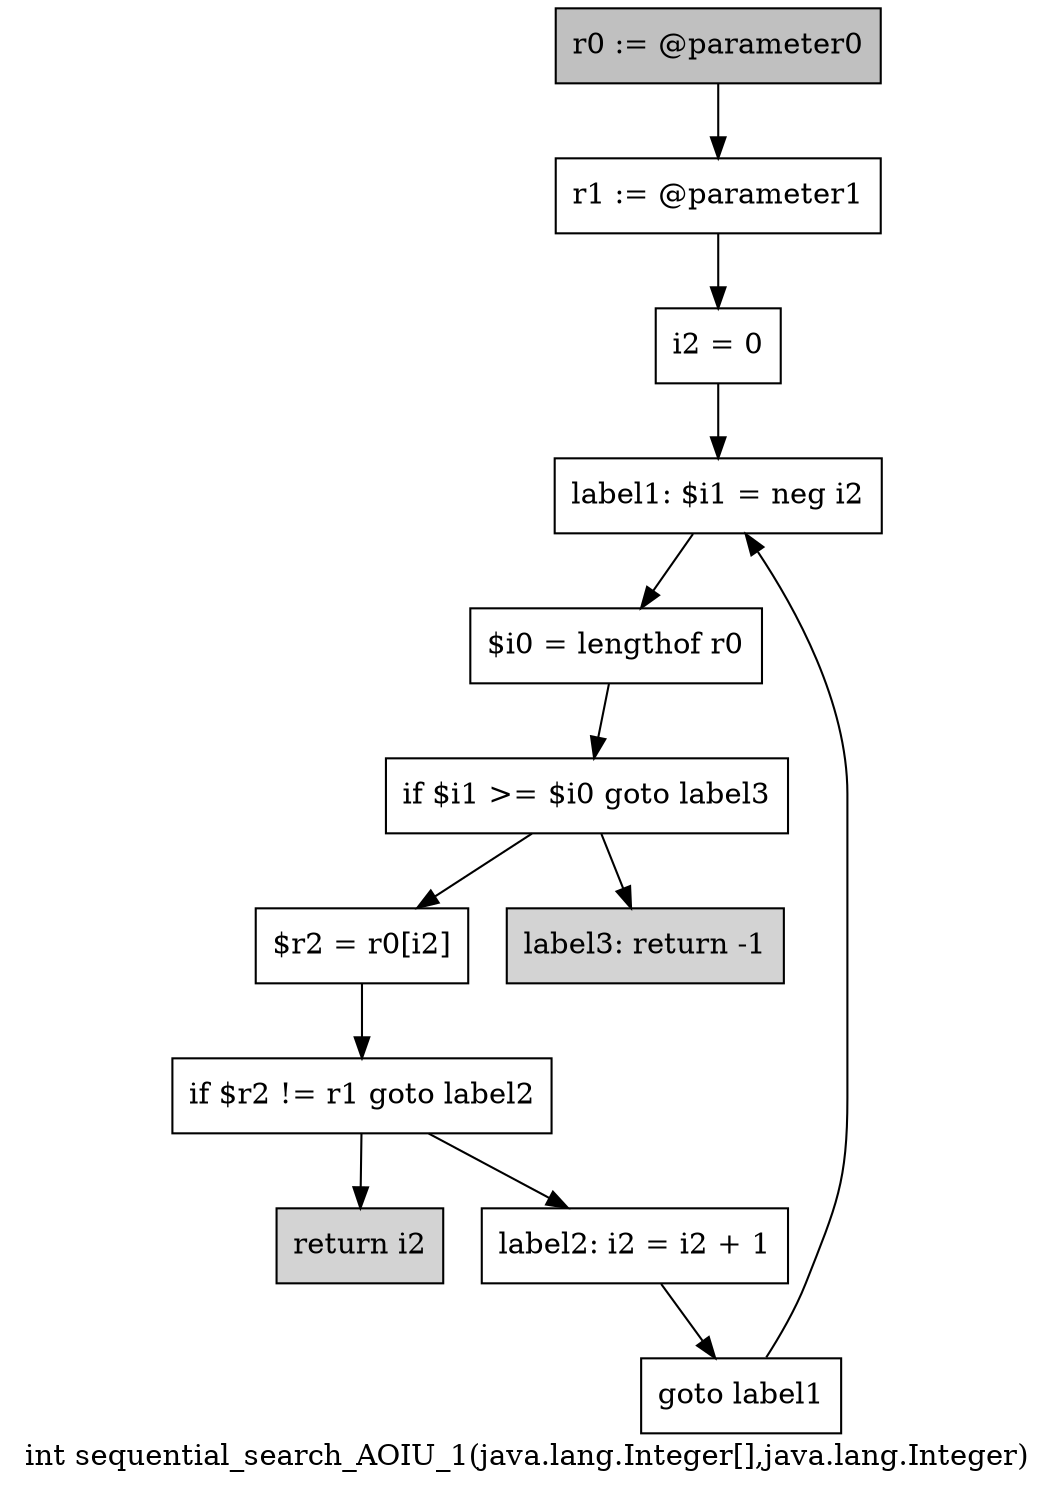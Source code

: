 digraph "int sequential_search_AOIU_1(java.lang.Integer[],java.lang.Integer)" {
    label="int sequential_search_AOIU_1(java.lang.Integer[],java.lang.Integer)";
    node [shape=box];
    "0" [style=filled,fillcolor=gray,label="r0 := @parameter0",];
    "1" [label="r1 := @parameter1",];
    "0"->"1";
    "2" [label="i2 = 0",];
    "1"->"2";
    "3" [label="label1: $i1 = neg i2",];
    "2"->"3";
    "4" [label="$i0 = lengthof r0",];
    "3"->"4";
    "5" [label="if $i1 >= $i0 goto label3",];
    "4"->"5";
    "6" [label="$r2 = r0[i2]",];
    "5"->"6";
    "11" [style=filled,fillcolor=lightgray,label="label3: return -1",];
    "5"->"11";
    "7" [label="if $r2 != r1 goto label2",];
    "6"->"7";
    "8" [style=filled,fillcolor=lightgray,label="return i2",];
    "7"->"8";
    "9" [label="label2: i2 = i2 + 1",];
    "7"->"9";
    "10" [label="goto label1",];
    "9"->"10";
    "10"->"3";
}
